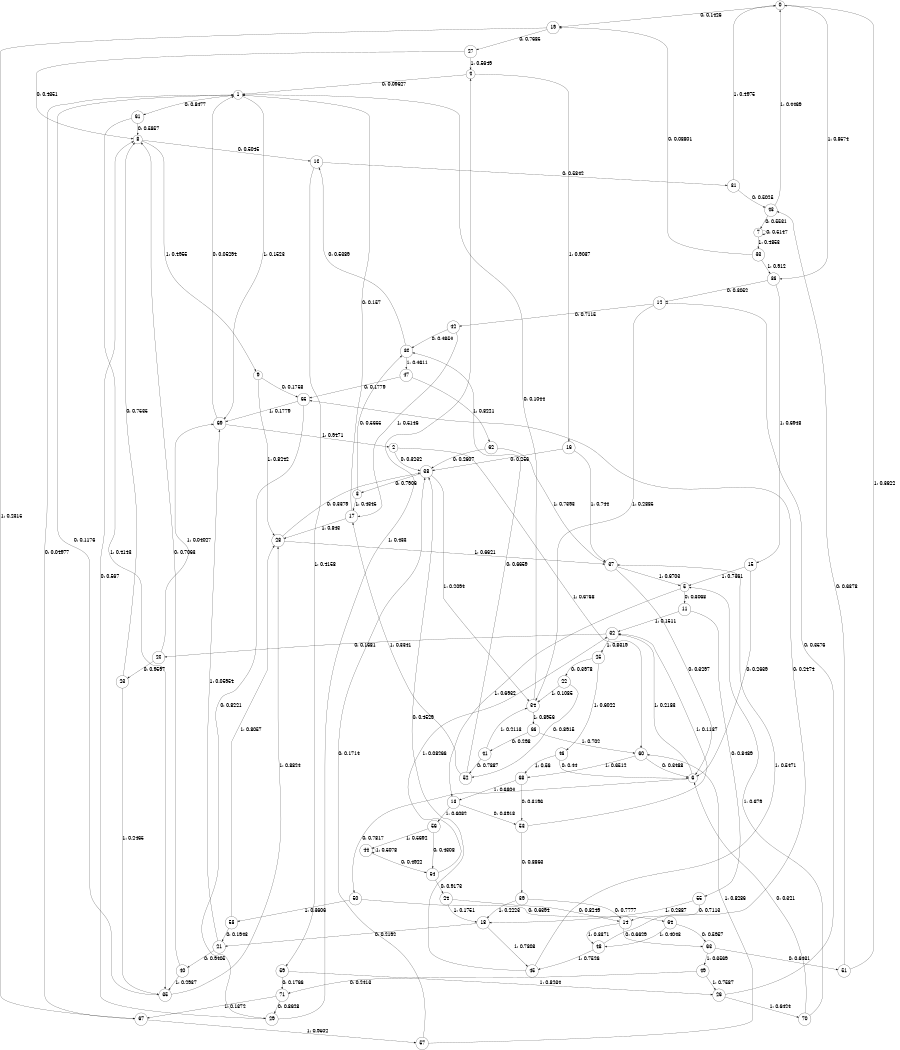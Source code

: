 digraph "ch35faceL8" {
size = "6,8.5";
ratio = "fill";
node [shape = circle];
node [fontsize = 24];
edge [fontsize = 24];
0 -> 19 [label = "0: 0.1426   "];
0 -> 36 [label = "1: 0.8574   "];
1 -> 61 [label = "0: 0.8477   "];
1 -> 69 [label = "1: 0.1523   "];
2 -> 38 [label = "0: 0.3232   "];
2 -> 60 [label = "1: 0.6768   "];
3 -> 30 [label = "0: 0.5655   "];
3 -> 17 [label = "1: 0.4345   "];
4 -> 1 [label = "0: 0.09627  "];
4 -> 16 [label = "1: 0.9037   "];
5 -> 11 [label = "0: 0.3068   "];
5 -> 13 [label = "1: 0.6932   "];
6 -> 50 [label = "0: 0.7817   "];
6 -> 32 [label = "1: 0.2183   "];
7 -> 7 [label = "0: 0.5147   "];
7 -> 33 [label = "1: 0.4853   "];
8 -> 10 [label = "0: 0.5045   "];
8 -> 9 [label = "1: 0.4955   "];
9 -> 65 [label = "0: 0.1758   "];
9 -> 28 [label = "1: 0.8242   "];
10 -> 31 [label = "0: 0.5842   "];
10 -> 59 [label = "1: 0.4158   "];
11 -> 55 [label = "0: 0.8489   "];
11 -> 32 [label = "1: 0.1511   "];
12 -> 42 [label = "0: 0.7115   "];
12 -> 34 [label = "1: 0.2885   "];
13 -> 53 [label = "0: 0.3918   "];
13 -> 56 [label = "1: 0.6082   "];
14 -> 63 [label = "0: 0.6629   "];
14 -> 48 [label = "1: 0.3371   "];
15 -> 6 [label = "0: 0.2639   "];
15 -> 5 [label = "1: 0.7361   "];
16 -> 38 [label = "0: 0.256    "];
16 -> 37 [label = "1: 0.744    "];
17 -> 1 [label = "0: 0.157    "];
17 -> 28 [label = "1: 0.843    "];
18 -> 21 [label = "0: 0.2192   "];
18 -> 45 [label = "1: 0.7808   "];
19 -> 27 [label = "0: 0.7685   "];
19 -> 67 [label = "1: 0.2315   "];
20 -> 23 [label = "0: 0.9597   "];
20 -> 69 [label = "1: 0.04027  "];
21 -> 40 [label = "0: 0.9405   "];
21 -> 69 [label = "1: 0.05954  "];
22 -> 52 [label = "0: 0.8915   "];
22 -> 34 [label = "1: 0.1085   "];
23 -> 8 [label = "0: 0.7535   "];
23 -> 35 [label = "1: 0.2465   "];
24 -> 14 [label = "0: 0.8249   "];
24 -> 18 [label = "1: 0.1751   "];
25 -> 22 [label = "0: 0.3978   "];
25 -> 46 [label = "1: 0.6022   "];
26 -> 12 [label = "0: 0.3576   "];
26 -> 70 [label = "1: 0.6424   "];
27 -> 8 [label = "0: 0.4351   "];
27 -> 4 [label = "1: 0.5649   "];
28 -> 38 [label = "0: 0.3379   "];
28 -> 37 [label = "1: 0.6621   "];
29 -> 8 [label = "0: 0.567    "];
29 -> 4 [label = "1: 0.433    "];
30 -> 10 [label = "0: 0.5389   "];
30 -> 47 [label = "1: 0.4611   "];
31 -> 43 [label = "0: 0.5025   "];
31 -> 0 [label = "1: 0.4975   "];
32 -> 20 [label = "0: 0.1681   "];
32 -> 25 [label = "1: 0.8319   "];
33 -> 19 [label = "0: 0.08801  "];
33 -> 36 [label = "1: 0.912    "];
34 -> 1 [label = "0: 0.1044   "];
34 -> 66 [label = "1: 0.8956   "];
35 -> 1 [label = "0: 0.1176   "];
35 -> 28 [label = "1: 0.8824   "];
36 -> 12 [label = "0: 0.3052   "];
36 -> 15 [label = "1: 0.6948   "];
37 -> 6 [label = "0: 0.3297   "];
37 -> 5 [label = "1: 0.6703   "];
38 -> 3 [label = "0: 0.7906   "];
38 -> 34 [label = "1: 0.2094   "];
39 -> 14 [label = "0: 0.7777   "];
39 -> 18 [label = "1: 0.2223   "];
40 -> 8 [label = "0: 0.7063   "];
40 -> 35 [label = "1: 0.2937   "];
41 -> 52 [label = "0: 0.7887   "];
41 -> 34 [label = "1: 0.2113   "];
42 -> 30 [label = "0: 0.4854   "];
42 -> 17 [label = "1: 0.5146   "];
43 -> 7 [label = "0: 0.5531   "];
43 -> 0 [label = "1: 0.4469   "];
44 -> 54 [label = "0: 0.4922   "];
44 -> 44 [label = "1: 0.5078   "];
45 -> 38 [label = "0: 0.4529   "];
45 -> 37 [label = "1: 0.5471   "];
46 -> 6 [label = "0: 0.44     "];
46 -> 68 [label = "1: 0.56     "];
47 -> 65 [label = "0: 0.1779   "];
47 -> 62 [label = "1: 0.8221   "];
48 -> 65 [label = "0: 0.2474   "];
48 -> 45 [label = "1: 0.7526   "];
49 -> 71 [label = "0: 0.2413   "];
49 -> 26 [label = "1: 0.7587   "];
50 -> 64 [label = "0: 0.6394   "];
50 -> 58 [label = "1: 0.3606   "];
51 -> 43 [label = "0: 0.6378   "];
51 -> 0 [label = "1: 0.3622   "];
52 -> 30 [label = "0: 0.6659   "];
52 -> 17 [label = "1: 0.3341   "];
53 -> 39 [label = "0: 0.8863   "];
53 -> 32 [label = "1: 0.1137   "];
54 -> 24 [label = "0: 0.9173   "];
54 -> 32 [label = "1: 0.08266  "];
55 -> 14 [label = "0: 0.7113   "];
55 -> 18 [label = "1: 0.2887   "];
56 -> 54 [label = "0: 0.4308   "];
56 -> 44 [label = "1: 0.5692   "];
57 -> 38 [label = "0: 0.1714   "];
57 -> 60 [label = "1: 0.8286   "];
58 -> 21 [label = "0: 0.1943   "];
58 -> 28 [label = "1: 0.8057   "];
59 -> 71 [label = "0: 0.1766   "];
59 -> 26 [label = "1: 0.8234   "];
60 -> 6 [label = "0: 0.3488   "];
60 -> 68 [label = "1: 0.6512   "];
61 -> 8 [label = "0: 0.5857   "];
61 -> 35 [label = "1: 0.4143   "];
62 -> 38 [label = "0: 0.2607   "];
62 -> 37 [label = "1: 0.7393   "];
63 -> 51 [label = "0: 0.6431   "];
63 -> 49 [label = "1: 0.3569   "];
64 -> 63 [label = "0: 0.5957   "];
64 -> 48 [label = "1: 0.4043   "];
65 -> 29 [label = "0: 0.8221   "];
65 -> 69 [label = "1: 0.1779   "];
66 -> 41 [label = "0: 0.298    "];
66 -> 60 [label = "1: 0.702    "];
67 -> 1 [label = "0: 0.04977  "];
67 -> 57 [label = "1: 0.9502   "];
68 -> 53 [label = "0: 0.3196   "];
68 -> 13 [label = "1: 0.6804   "];
69 -> 1 [label = "0: 0.05294  "];
69 -> 2 [label = "1: 0.9471   "];
70 -> 6 [label = "0: 0.321    "];
70 -> 5 [label = "1: 0.679    "];
71 -> 29 [label = "0: 0.8628   "];
71 -> 67 [label = "1: 0.1372   "];
}